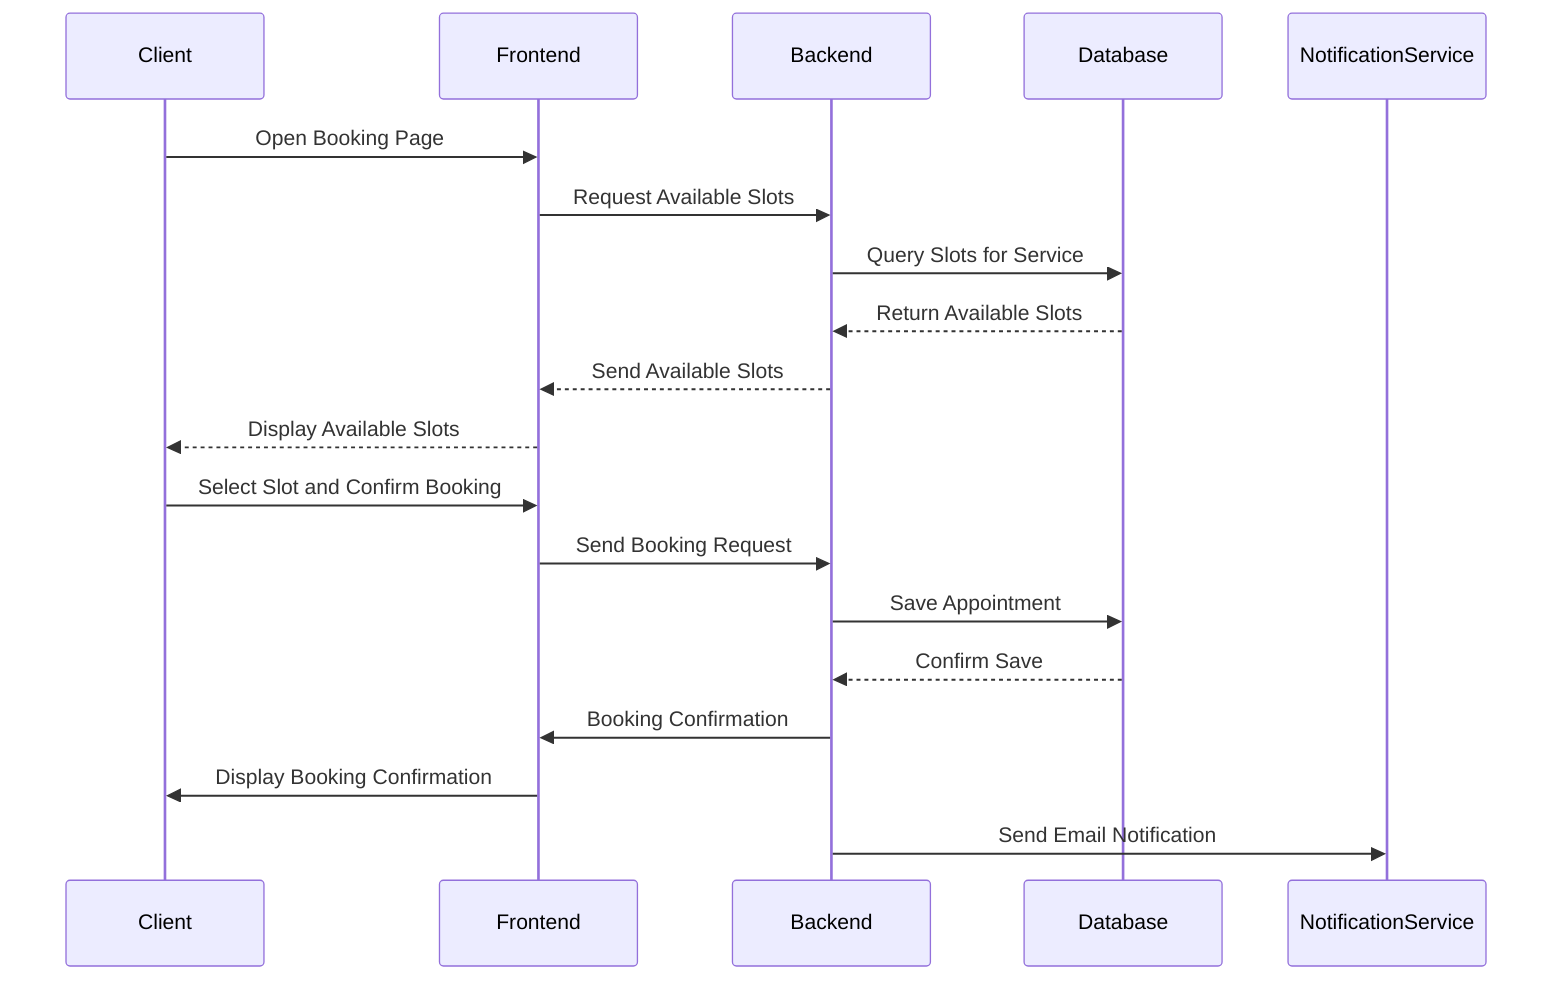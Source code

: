sequenceDiagram
    participant Client
    participant Frontend
    participant Backend
    participant Database

    Client ->> Frontend: Open Booking Page
    Frontend ->> Backend: Request Available Slots
    Backend ->> Database: Query Slots for Service
    Database -->> Backend: Return Available Slots
    Backend -->> Frontend: Send Available Slots
    Frontend -->> Client: Display Available Slots

    Client ->> Frontend: Select Slot and Confirm Booking
    Frontend ->> Backend: Send Booking Request
    Backend ->> Database: Save Appointment
    Database -->> Backend: Confirm Save

    Backend ->> Frontend: Booking Confirmation
    Frontend ->> Client: Display Booking Confirmation
    Backend ->> NotificationService: Send Email Notification